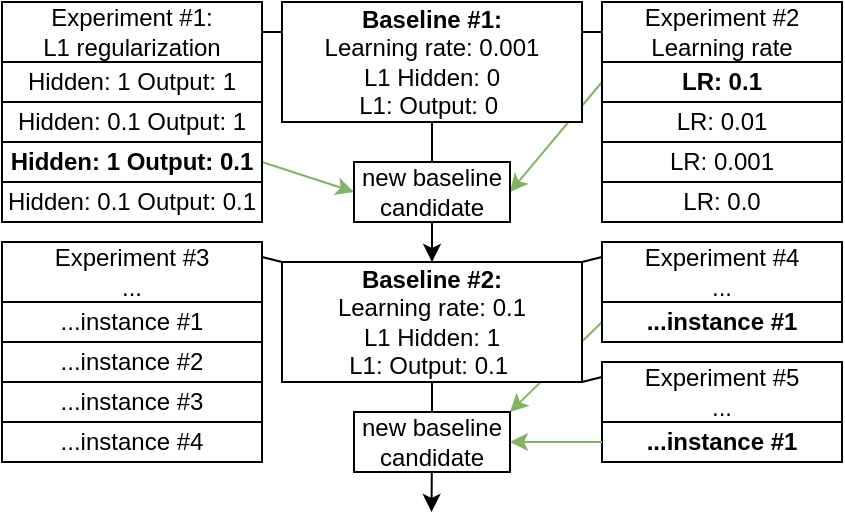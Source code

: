 <mxfile version="13.9.2" type="device"><diagram id="AyzugrZhIdOuaPY7OTF_" name="Page-1"><mxGraphModel dx="813" dy="522" grid="1" gridSize="10" guides="1" tooltips="1" connect="1" arrows="1" fold="1" page="1" pageScale="1" pageWidth="850" pageHeight="1100" math="0" shadow="0"><root><mxCell id="0"/><mxCell id="1" parent="0"/><mxCell id="4bV7sVxSEwcHUSvYTHrz-40" style="edgeStyle=none;rounded=0;orthogonalLoop=1;jettySize=auto;html=1;exitX=0;exitY=0.5;exitDx=0;exitDy=0;endArrow=classic;endFill=1;fillColor=#d5e8d4;strokeColor=#82b366;entryX=1;entryY=0;entryDx=0;entryDy=0;" edge="1" parent="1" source="4bV7sVxSEwcHUSvYTHrz-17" target="4bV7sVxSEwcHUSvYTHrz-41"><mxGeometry relative="1" as="geometry"><mxPoint x="420" y="620" as="targetPoint"/><mxPoint x="490" y="620" as="sourcePoint"/></mxGeometry></mxCell><mxCell id="4bV7sVxSEwcHUSvYTHrz-37" style="edgeStyle=none;rounded=0;orthogonalLoop=1;jettySize=auto;html=1;exitX=1;exitY=0.5;exitDx=0;exitDy=0;endArrow=classic;endFill=1;fillColor=#d5e8d4;strokeColor=#82b366;entryX=0;entryY=0.5;entryDx=0;entryDy=0;" edge="1" parent="1" source="4bV7sVxSEwcHUSvYTHrz-10" target="4bV7sVxSEwcHUSvYTHrz-43"><mxGeometry relative="1" as="geometry"><mxPoint x="390" y="490" as="targetPoint"/></mxGeometry></mxCell><mxCell id="4bV7sVxSEwcHUSvYTHrz-38" style="edgeStyle=none;rounded=0;orthogonalLoop=1;jettySize=auto;html=1;exitX=0;exitY=0.5;exitDx=0;exitDy=0;endArrow=classic;endFill=1;fillColor=#d5e8d4;strokeColor=#82b366;entryX=1;entryY=0.5;entryDx=0;entryDy=0;" edge="1" parent="1" source="4bV7sVxSEwcHUSvYTHrz-4" target="4bV7sVxSEwcHUSvYTHrz-43"><mxGeometry relative="1" as="geometry"><mxPoint x="420" y="500" as="targetPoint"/></mxGeometry></mxCell><mxCell id="4bV7sVxSEwcHUSvYTHrz-12" style="rounded=0;orthogonalLoop=1;jettySize=auto;html=1;exitX=1;exitY=0.25;exitDx=0;exitDy=0;entryX=0;entryY=0.5;entryDx=0;entryDy=0;endArrow=none;endFill=0;" edge="1" parent="1" source="4bV7sVxSEwcHUSvYTHrz-1" target="4bV7sVxSEwcHUSvYTHrz-2"><mxGeometry relative="1" as="geometry"/></mxCell><mxCell id="4bV7sVxSEwcHUSvYTHrz-13" style="edgeStyle=none;rounded=0;orthogonalLoop=1;jettySize=auto;html=1;exitX=0;exitY=0.25;exitDx=0;exitDy=0;entryX=1;entryY=0.5;entryDx=0;entryDy=0;endArrow=none;endFill=0;" edge="1" parent="1" source="4bV7sVxSEwcHUSvYTHrz-1" target="4bV7sVxSEwcHUSvYTHrz-3"><mxGeometry relative="1" as="geometry"/></mxCell><mxCell id="4bV7sVxSEwcHUSvYTHrz-14" value="" style="edgeStyle=none;rounded=0;orthogonalLoop=1;jettySize=auto;html=1;exitX=0.5;exitY=1;exitDx=0;exitDy=0;entryX=0.5;entryY=0;entryDx=0;entryDy=0;labelBorderColor=#000000;" edge="1" parent="1" source="4bV7sVxSEwcHUSvYTHrz-43" target="4bV7sVxSEwcHUSvYTHrz-15"><mxGeometry x="-0.111" relative="1" as="geometry"><mxPoint x="405" y="560" as="targetPoint"/><mxPoint as="offset"/></mxGeometry></mxCell><mxCell id="4bV7sVxSEwcHUSvYTHrz-46" value="" style="edgeStyle=none;rounded=0;orthogonalLoop=1;jettySize=auto;html=1;endArrow=none;endFill=0;" edge="1" parent="1" source="4bV7sVxSEwcHUSvYTHrz-1" target="4bV7sVxSEwcHUSvYTHrz-15"><mxGeometry relative="1" as="geometry"/></mxCell><mxCell id="4bV7sVxSEwcHUSvYTHrz-1" value="&lt;b&gt;Baseline #1:&lt;/b&gt;&lt;br&gt;Learning rate: 0.001&lt;br&gt;L1 Hidden: 0&lt;br&gt;L1: Output: 0&amp;nbsp;" style="rounded=0;whiteSpace=wrap;html=1;" vertex="1" parent="1"><mxGeometry x="330" y="400" width="150" height="60" as="geometry"/></mxCell><mxCell id="4bV7sVxSEwcHUSvYTHrz-2" value="Experiment #2&lt;br&gt;Learning rate" style="rounded=0;whiteSpace=wrap;html=1;" vertex="1" parent="1"><mxGeometry x="490" y="400" width="120" height="30" as="geometry"/></mxCell><mxCell id="4bV7sVxSEwcHUSvYTHrz-3" value="Experiment #1:&lt;br&gt;L1 regularization" style="rounded=0;whiteSpace=wrap;html=1;" vertex="1" parent="1"><mxGeometry x="190" y="400" width="130" height="30" as="geometry"/></mxCell><mxCell id="4bV7sVxSEwcHUSvYTHrz-4" value="LR: 0.1" style="rounded=0;whiteSpace=wrap;html=1;fontStyle=1" vertex="1" parent="1"><mxGeometry x="490" y="430" width="120" height="20" as="geometry"/></mxCell><mxCell id="4bV7sVxSEwcHUSvYTHrz-5" value="LR: 0.01" style="rounded=0;whiteSpace=wrap;html=1;" vertex="1" parent="1"><mxGeometry x="490" y="450" width="120" height="20" as="geometry"/></mxCell><mxCell id="4bV7sVxSEwcHUSvYTHrz-6" value="LR: 0.001" style="rounded=0;whiteSpace=wrap;html=1;" vertex="1" parent="1"><mxGeometry x="490" y="470" width="120" height="20" as="geometry"/></mxCell><mxCell id="4bV7sVxSEwcHUSvYTHrz-7" value="LR: 0.0" style="rounded=0;whiteSpace=wrap;html=1;" vertex="1" parent="1"><mxGeometry x="490" y="490" width="120" height="20" as="geometry"/></mxCell><mxCell id="4bV7sVxSEwcHUSvYTHrz-8" value="Hidden: 1 Output: 1" style="rounded=0;whiteSpace=wrap;html=1;" vertex="1" parent="1"><mxGeometry x="190" y="430" width="130" height="20" as="geometry"/></mxCell><mxCell id="4bV7sVxSEwcHUSvYTHrz-9" value="Hidden: 0.1 Output: 1" style="rounded=0;whiteSpace=wrap;html=1;" vertex="1" parent="1"><mxGeometry x="190" y="450" width="130" height="20" as="geometry"/></mxCell><mxCell id="4bV7sVxSEwcHUSvYTHrz-10" value="Hidden: 1 Output: 0.1" style="rounded=0;whiteSpace=wrap;html=1;fontStyle=1" vertex="1" parent="1"><mxGeometry x="190" y="470" width="130" height="20" as="geometry"/></mxCell><mxCell id="4bV7sVxSEwcHUSvYTHrz-11" value="Hidden: 0.1 Output: 0.1" style="rounded=0;whiteSpace=wrap;html=1;" vertex="1" parent="1"><mxGeometry x="190" y="490" width="130" height="20" as="geometry"/></mxCell><mxCell id="4bV7sVxSEwcHUSvYTHrz-50" style="edgeStyle=none;rounded=0;orthogonalLoop=1;jettySize=auto;html=1;exitX=1;exitY=1;exitDx=0;exitDy=0;entryX=0;entryY=0.25;entryDx=0;entryDy=0;endArrow=none;endFill=0;" edge="1" parent="1" source="4bV7sVxSEwcHUSvYTHrz-15" target="4bV7sVxSEwcHUSvYTHrz-47"><mxGeometry relative="1" as="geometry"/></mxCell><mxCell id="4bV7sVxSEwcHUSvYTHrz-15" value="&lt;b&gt;Baseline #2:&lt;/b&gt;&lt;br&gt;Learning rate: 0.1&lt;br&gt;L1 Hidden: 1&lt;br&gt;L1: Output: 0.1&amp;nbsp;" style="rounded=0;whiteSpace=wrap;html=1;" vertex="1" parent="1"><mxGeometry x="330" y="530" width="150" height="60" as="geometry"/></mxCell><mxCell id="4bV7sVxSEwcHUSvYTHrz-21" style="edgeStyle=none;rounded=0;orthogonalLoop=1;jettySize=auto;html=1;exitX=0;exitY=0.25;exitDx=0;exitDy=0;entryX=1;entryY=0;entryDx=0;entryDy=0;endArrow=none;endFill=0;" edge="1" parent="1" source="4bV7sVxSEwcHUSvYTHrz-16" target="4bV7sVxSEwcHUSvYTHrz-15"><mxGeometry relative="1" as="geometry"/></mxCell><mxCell id="4bV7sVxSEwcHUSvYTHrz-16" value="Experiment #4&lt;br&gt;..." style="rounded=0;whiteSpace=wrap;html=1;" vertex="1" parent="1"><mxGeometry x="490" y="520" width="120" height="30" as="geometry"/></mxCell><mxCell id="4bV7sVxSEwcHUSvYTHrz-17" value="&lt;b&gt;...instance #1&lt;/b&gt;" style="rounded=0;whiteSpace=wrap;html=1;fontStyle=0" vertex="1" parent="1"><mxGeometry x="490" y="550" width="120" height="20" as="geometry"/></mxCell><mxCell id="4bV7sVxSEwcHUSvYTHrz-29" style="edgeStyle=none;rounded=0;orthogonalLoop=1;jettySize=auto;html=1;exitX=1;exitY=0.25;exitDx=0;exitDy=0;entryX=0;entryY=0;entryDx=0;entryDy=0;endArrow=none;endFill=0;" edge="1" parent="1" source="4bV7sVxSEwcHUSvYTHrz-24" target="4bV7sVxSEwcHUSvYTHrz-15"><mxGeometry relative="1" as="geometry"/></mxCell><mxCell id="4bV7sVxSEwcHUSvYTHrz-24" value="Experiment #3&lt;br&gt;..." style="rounded=0;whiteSpace=wrap;html=1;" vertex="1" parent="1"><mxGeometry x="190" y="520" width="130" height="30" as="geometry"/></mxCell><mxCell id="4bV7sVxSEwcHUSvYTHrz-25" value="&lt;span style=&quot;font-weight: normal&quot;&gt;...instance #1&lt;/span&gt;" style="rounded=0;whiteSpace=wrap;html=1;fontStyle=1" vertex="1" parent="1"><mxGeometry x="190" y="550" width="130" height="20" as="geometry"/></mxCell><mxCell id="4bV7sVxSEwcHUSvYTHrz-26" value="...instance #2" style="rounded=0;whiteSpace=wrap;html=1;" vertex="1" parent="1"><mxGeometry x="190" y="570" width="130" height="20" as="geometry"/></mxCell><mxCell id="4bV7sVxSEwcHUSvYTHrz-27" value="&lt;span style=&quot;font-weight: 400&quot;&gt;...instance #3&lt;/span&gt;" style="rounded=0;whiteSpace=wrap;html=1;fontStyle=1" vertex="1" parent="1"><mxGeometry x="190" y="590" width="130" height="20" as="geometry"/></mxCell><mxCell id="4bV7sVxSEwcHUSvYTHrz-28" value="...instance #4" style="rounded=0;whiteSpace=wrap;html=1;" vertex="1" parent="1"><mxGeometry x="190" y="610" width="130" height="20" as="geometry"/></mxCell><mxCell id="4bV7sVxSEwcHUSvYTHrz-36" value="" style="edgeStyle=none;rounded=0;orthogonalLoop=1;jettySize=auto;html=1;entryX=0.5;entryY=0;entryDx=0;entryDy=0;labelBorderColor=#000000;" edge="1" parent="1" source="4bV7sVxSEwcHUSvYTHrz-41"><mxGeometry x="-0.077" relative="1" as="geometry"><mxPoint x="404.76" y="655" as="targetPoint"/><mxPoint x="405" y="590" as="sourcePoint"/><mxPoint as="offset"/></mxGeometry></mxCell><mxCell id="4bV7sVxSEwcHUSvYTHrz-41" value="new baseline&lt;br&gt;candidate" style="rounded=0;whiteSpace=wrap;html=1;" vertex="1" parent="1"><mxGeometry x="366" y="605" width="78" height="30" as="geometry"/></mxCell><mxCell id="4bV7sVxSEwcHUSvYTHrz-42" value="" style="edgeStyle=none;rounded=0;orthogonalLoop=1;jettySize=auto;html=1;entryX=0.5;entryY=0;entryDx=0;entryDy=0;labelBorderColor=#000000;endArrow=none;endFill=0;" edge="1" parent="1" target="4bV7sVxSEwcHUSvYTHrz-41"><mxGeometry x="-0.077" relative="1" as="geometry"><mxPoint x="404.76" y="655" as="targetPoint"/><mxPoint x="405" y="590" as="sourcePoint"/><mxPoint as="offset"/></mxGeometry></mxCell><mxCell id="4bV7sVxSEwcHUSvYTHrz-45" value="" style="edgeStyle=none;rounded=0;orthogonalLoop=1;jettySize=auto;html=1;endArrow=none;endFill=0;" edge="1" parent="1" source="4bV7sVxSEwcHUSvYTHrz-43" target="4bV7sVxSEwcHUSvYTHrz-1"><mxGeometry relative="1" as="geometry"/></mxCell><mxCell id="4bV7sVxSEwcHUSvYTHrz-43" value="new baseline&lt;br&gt;candidate" style="rounded=0;whiteSpace=wrap;html=1;" vertex="1" parent="1"><mxGeometry x="366" y="480" width="78" height="30" as="geometry"/></mxCell><mxCell id="4bV7sVxSEwcHUSvYTHrz-44" value="" style="edgeStyle=none;rounded=0;orthogonalLoop=1;jettySize=auto;html=1;exitX=0.5;exitY=1;exitDx=0;exitDy=0;entryX=0.5;entryY=0;entryDx=0;entryDy=0;labelBorderColor=#000000;endArrow=none;endFill=0;" edge="1" parent="1" source="4bV7sVxSEwcHUSvYTHrz-1" target="4bV7sVxSEwcHUSvYTHrz-43"><mxGeometry x="-0.111" relative="1" as="geometry"><mxPoint x="405" y="530" as="targetPoint"/><mxPoint x="405" y="460" as="sourcePoint"/><mxPoint as="offset"/></mxGeometry></mxCell><mxCell id="4bV7sVxSEwcHUSvYTHrz-47" value="Experiment #5&lt;br&gt;..." style="rounded=0;whiteSpace=wrap;html=1;" vertex="1" parent="1"><mxGeometry x="490" y="580" width="120" height="30" as="geometry"/></mxCell><mxCell id="4bV7sVxSEwcHUSvYTHrz-48" value="&lt;span&gt;...instance #1&lt;/span&gt;" style="rounded=0;whiteSpace=wrap;html=1;fontStyle=1" vertex="1" parent="1"><mxGeometry x="490" y="610" width="120" height="20" as="geometry"/></mxCell><mxCell id="4bV7sVxSEwcHUSvYTHrz-49" style="edgeStyle=none;rounded=0;orthogonalLoop=1;jettySize=auto;html=1;exitX=0;exitY=0.5;exitDx=0;exitDy=0;endArrow=classic;endFill=1;fillColor=#d5e8d4;strokeColor=#82b366;entryX=1;entryY=0.5;entryDx=0;entryDy=0;" edge="1" parent="1" source="4bV7sVxSEwcHUSvYTHrz-48" target="4bV7sVxSEwcHUSvYTHrz-41"><mxGeometry relative="1" as="geometry"><mxPoint x="450" y="640" as="targetPoint"/><mxPoint x="496" y="580" as="sourcePoint"/></mxGeometry></mxCell></root></mxGraphModel></diagram></mxfile>